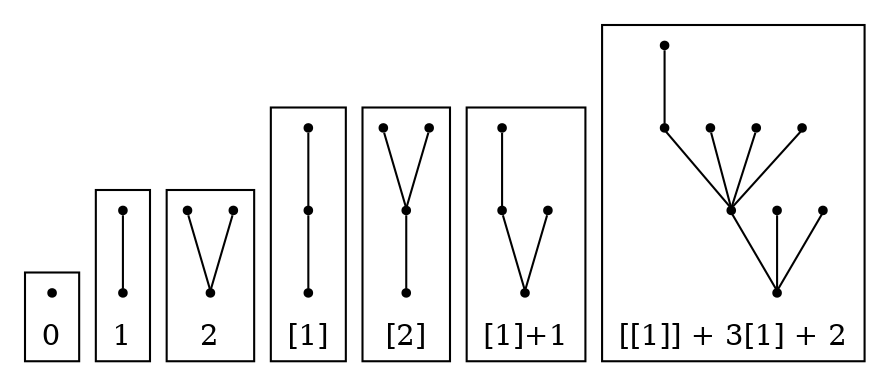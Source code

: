 graph {
    
    rankdir=BT;
    node[shape=point]
    
    subgraph cluster0{
        label = "0"
        e;
    }

    subgraph cluster1{
        label = "1"
        f--g;
    }
    
    subgraph cluster2{
        label = "2";
        a--b;
        a--c;
    }

    subgraph clusterom{
        label = "[1]"
        u--v--x;
    }
    

    subgraph clusterstuff{
        
        label = "[2]";
        m--n--o;
        n--p;
    };

    subgraph clustersum{
        label = "[1]+1";
        ee--q--k;
        ee--pu;
    };

    subgraph cluster_hard{
        label = "[[1]] + 3[1] + 2";

        qq--mm--ll--gg;

        mm--ss;
        mm--ss2;
        mm--ss3;

        qq--yy;
        qq--yy2;
    }

}
